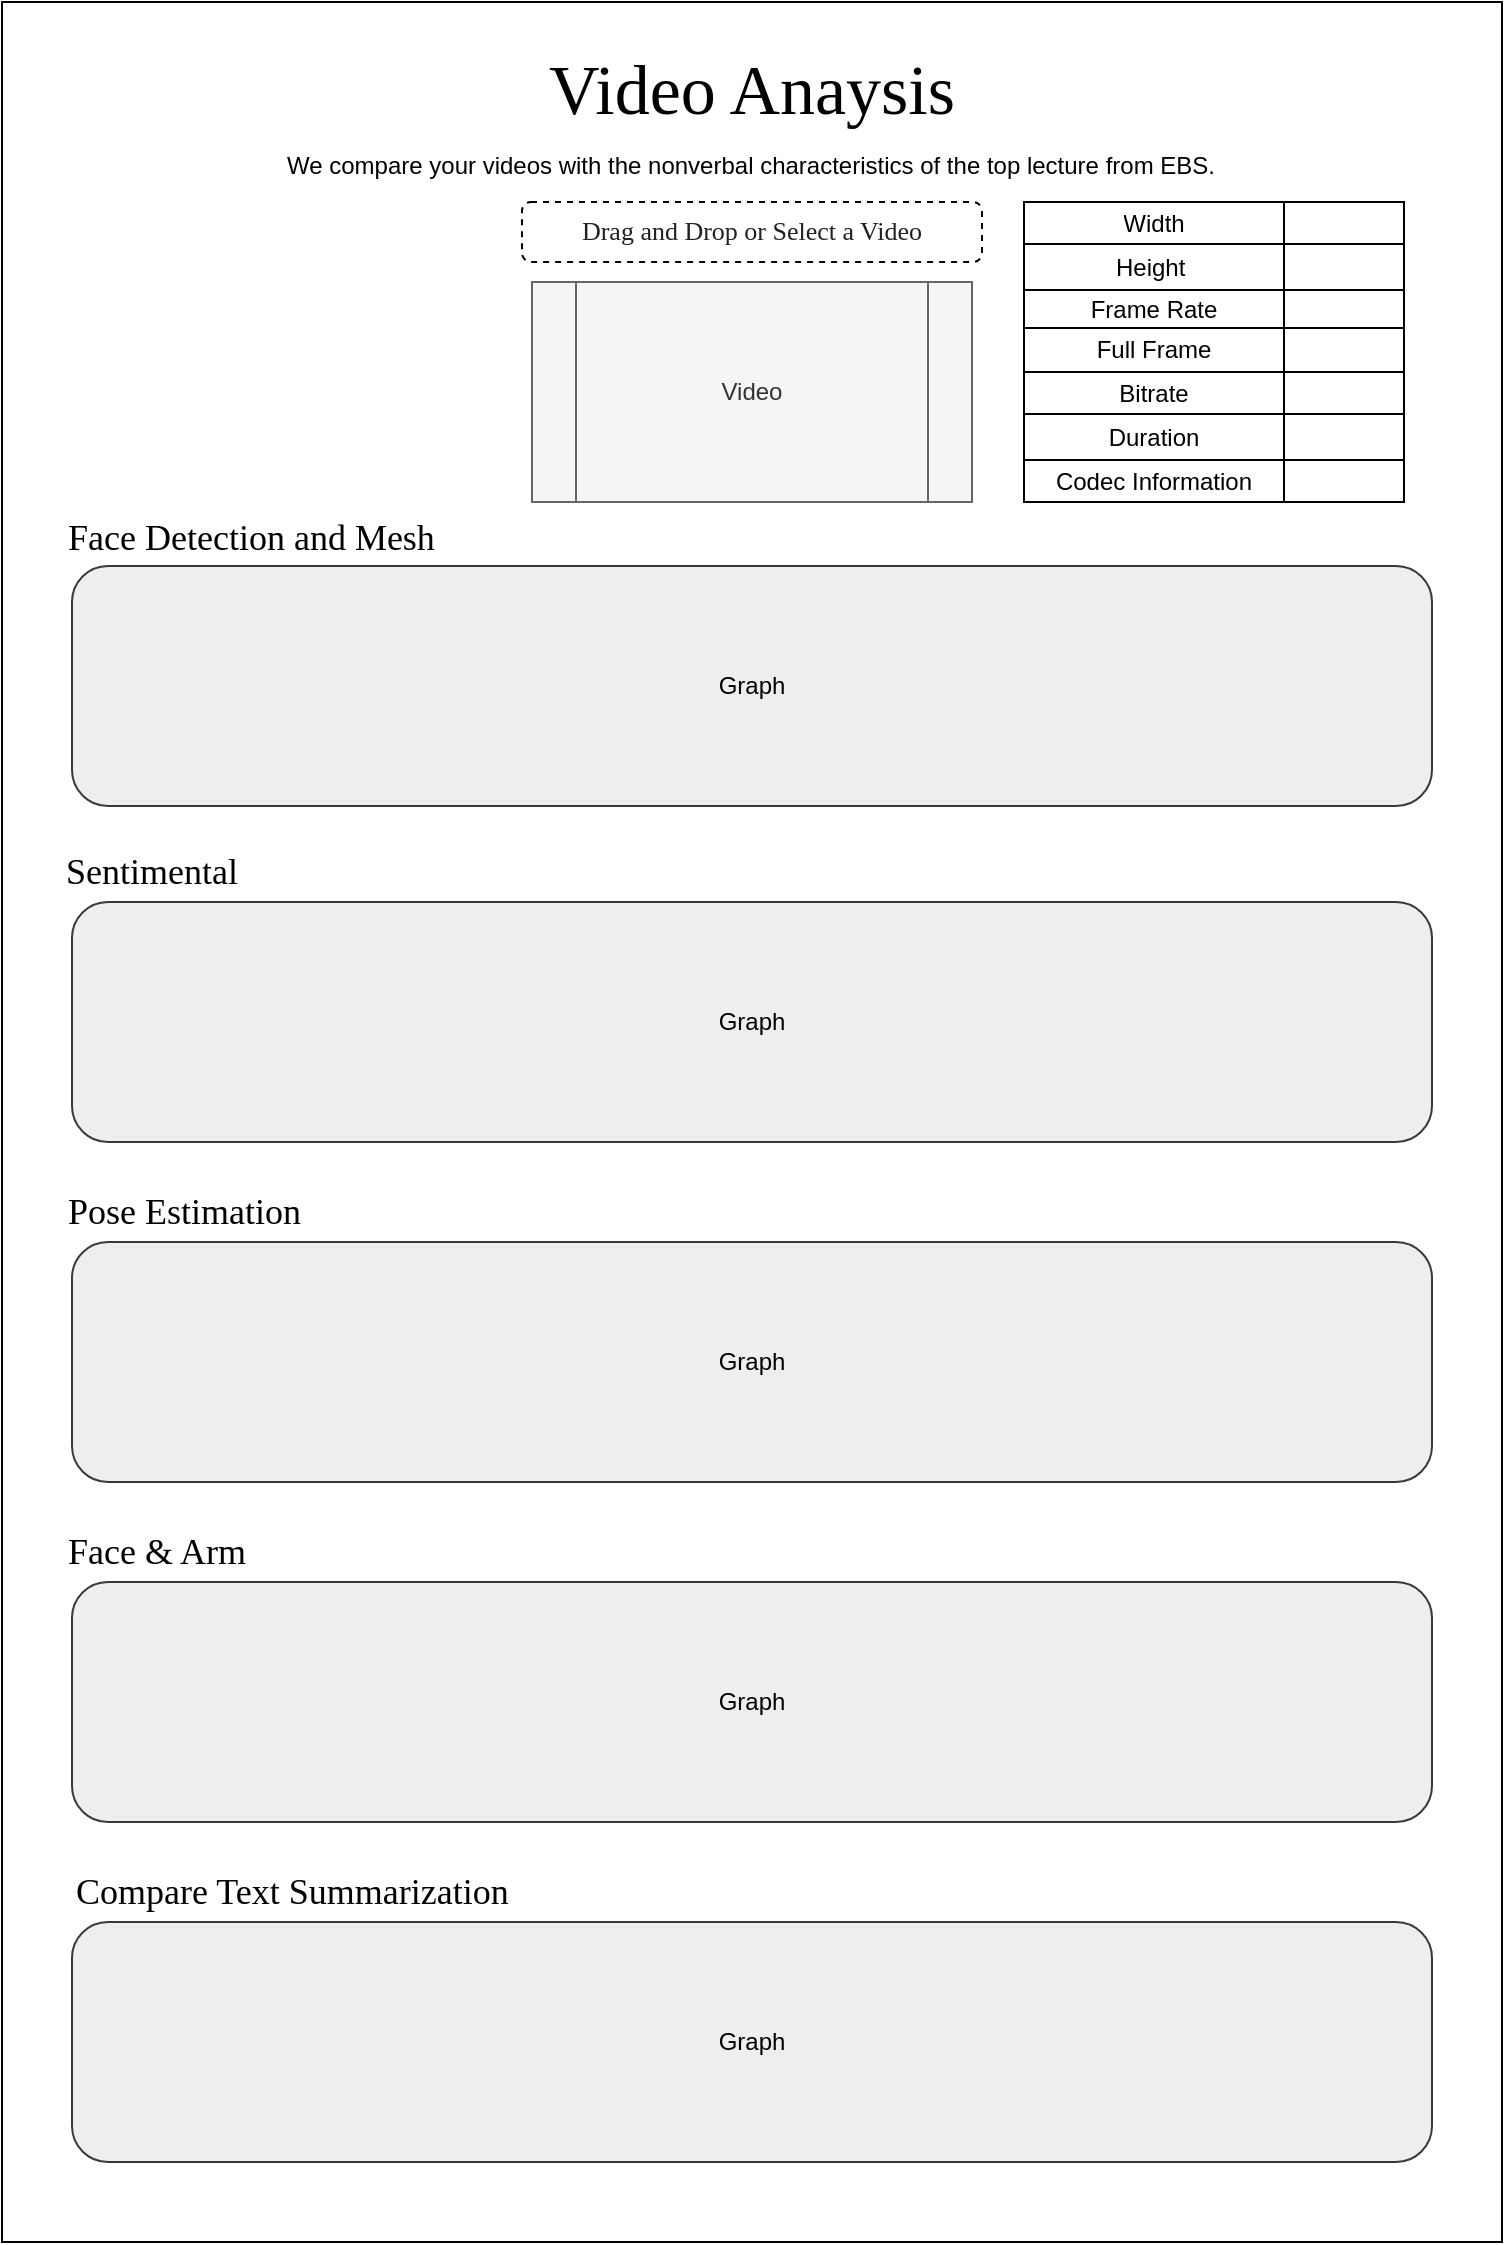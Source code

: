 <mxfile version="22.1.4" type="device">
  <diagram name="페이지-1" id="W81MjS3JdOIW0sK6KqG9">
    <mxGraphModel dx="1369" dy="1294" grid="1" gridSize="10" guides="1" tooltips="1" connect="1" arrows="1" fold="1" page="1" pageScale="1" pageWidth="827" pageHeight="1169" math="0" shadow="0">
      <root>
        <mxCell id="0" />
        <mxCell id="1" parent="0" />
        <mxCell id="hTMQAZU4Wzq6zMqW2UKY-2" value="" style="rounded=0;whiteSpace=wrap;html=1;" parent="1" vertex="1">
          <mxGeometry x="39" y="30" width="750" height="1120" as="geometry" />
        </mxCell>
        <mxCell id="hTMQAZU4Wzq6zMqW2UKY-9" value="&lt;font face=&quot;Verdana&quot; style=&quot;font-size: 35px;&quot;&gt;Video Anaysis&lt;/font&gt;" style="text;html=1;strokeColor=none;fillColor=none;align=center;verticalAlign=middle;whiteSpace=wrap;rounded=0;" parent="1" vertex="1">
          <mxGeometry x="231" y="59" width="366" height="30" as="geometry" />
        </mxCell>
        <mxCell id="hTMQAZU4Wzq6zMqW2UKY-11" value="&lt;pre style=&quot;box-sizing: unset; line-height: 16.25px; padding: 0 var(--jp-code-padding); color: rgb(33, 33, 33); font-size: 13px; text-align: start;&quot;&gt;&lt;font face=&quot;Verdana&quot;&gt;Drag and Drop or Select a Video&lt;/font&gt;&lt;/pre&gt;" style="rounded=1;whiteSpace=wrap;html=1;dashed=1;" parent="1" vertex="1">
          <mxGeometry x="299" y="130" width="230" height="30" as="geometry" />
        </mxCell>
        <mxCell id="hTMQAZU4Wzq6zMqW2UKY-22" value="Video" style="shape=process;whiteSpace=wrap;html=1;backgroundOutline=1;fillColor=#f5f5f5;strokeColor=#666666;fontColor=#333333;" parent="1" vertex="1">
          <mxGeometry x="304" y="170" width="220" height="110" as="geometry" />
        </mxCell>
        <mxCell id="hTMQAZU4Wzq6zMqW2UKY-23" value="&lt;font face=&quot;Verdana&quot; style=&quot;font-size: 18px;&quot;&gt;Face Detection and Mesh&lt;/font&gt;" style="text;html=1;strokeColor=none;fillColor=none;align=left;verticalAlign=middle;whiteSpace=wrap;rounded=0;" parent="1" vertex="1">
          <mxGeometry x="70" y="283" width="366" height="30" as="geometry" />
        </mxCell>
        <mxCell id="hTMQAZU4Wzq6zMqW2UKY-24" value="&lt;font face=&quot;Verdana&quot; style=&quot;font-size: 18px;&quot;&gt;Sentimental&lt;/font&gt;" style="text;html=1;strokeColor=none;fillColor=none;align=left;verticalAlign=middle;whiteSpace=wrap;rounded=0;" parent="1" vertex="1">
          <mxGeometry x="69" y="450" width="366" height="30" as="geometry" />
        </mxCell>
        <mxCell id="hTMQAZU4Wzq6zMqW2UKY-25" value="&lt;font face=&quot;Verdana&quot;&gt;&lt;span style=&quot;font-size: 18px;&quot;&gt;Pose Estimation&lt;/span&gt;&lt;/font&gt;" style="text;html=1;strokeColor=none;fillColor=none;align=left;verticalAlign=middle;whiteSpace=wrap;rounded=0;" parent="1" vertex="1">
          <mxGeometry x="70" y="620" width="366" height="30" as="geometry" />
        </mxCell>
        <mxCell id="hTMQAZU4Wzq6zMqW2UKY-26" value="&lt;font face=&quot;Verdana&quot; style=&quot;font-size: 18px;&quot;&gt;Face &amp;amp; Arm&lt;/font&gt;" style="text;html=1;strokeColor=none;fillColor=none;align=left;verticalAlign=middle;whiteSpace=wrap;rounded=0;" parent="1" vertex="1">
          <mxGeometry x="70" y="790" width="366" height="30" as="geometry" />
        </mxCell>
        <mxCell id="hTMQAZU4Wzq6zMqW2UKY-27" value="Graph" style="rounded=1;whiteSpace=wrap;html=1;fillColor=#eeeeee;strokeColor=#36393d;" parent="1" vertex="1">
          <mxGeometry x="74" y="312" width="680" height="120" as="geometry" />
        </mxCell>
        <mxCell id="hTMQAZU4Wzq6zMqW2UKY-28" value="Graph" style="rounded=1;whiteSpace=wrap;html=1;fillColor=#eeeeee;strokeColor=#36393d;" parent="1" vertex="1">
          <mxGeometry x="74" y="480" width="680" height="120" as="geometry" />
        </mxCell>
        <mxCell id="hTMQAZU4Wzq6zMqW2UKY-29" value="Graph" style="rounded=1;whiteSpace=wrap;html=1;fillColor=#eeeeee;strokeColor=#36393d;" parent="1" vertex="1">
          <mxGeometry x="74" y="650" width="680" height="120" as="geometry" />
        </mxCell>
        <mxCell id="hTMQAZU4Wzq6zMqW2UKY-30" value="Graph" style="rounded=1;whiteSpace=wrap;html=1;fillColor=#eeeeee;strokeColor=#36393d;" parent="1" vertex="1">
          <mxGeometry x="74.0" y="820" width="680" height="120" as="geometry" />
        </mxCell>
        <mxCell id="hTMQAZU4Wzq6zMqW2UKY-41" value="We compare your videos with the nonverbal characteristics of the top lecture from EBS." style="text;html=1;strokeColor=none;fillColor=none;align=center;verticalAlign=middle;whiteSpace=wrap;rounded=0;" parent="1" vertex="1">
          <mxGeometry x="136" y="97" width="555" height="30" as="geometry" />
        </mxCell>
        <mxCell id="QDtZ6Q7ibib3V8YT7qeu-17" value="" style="shape=table;startSize=0;container=1;collapsible=0;childLayout=tableLayout;" parent="1" vertex="1">
          <mxGeometry x="550" y="130" width="190" height="150" as="geometry" />
        </mxCell>
        <mxCell id="QDtZ6Q7ibib3V8YT7qeu-18" value="" style="shape=tableRow;horizontal=0;startSize=0;swimlaneHead=0;swimlaneBody=0;strokeColor=inherit;top=0;left=0;bottom=0;right=0;collapsible=0;dropTarget=0;fillColor=none;points=[[0,0.5],[1,0.5]];portConstraint=eastwest;" parent="QDtZ6Q7ibib3V8YT7qeu-17" vertex="1">
          <mxGeometry width="190" height="21" as="geometry" />
        </mxCell>
        <mxCell id="QDtZ6Q7ibib3V8YT7qeu-19" value="Width" style="shape=partialRectangle;html=1;whiteSpace=wrap;connectable=0;strokeColor=inherit;overflow=hidden;fillColor=none;top=0;left=0;bottom=0;right=0;pointerEvents=1;" parent="QDtZ6Q7ibib3V8YT7qeu-18" vertex="1">
          <mxGeometry width="130" height="21" as="geometry">
            <mxRectangle width="130" height="21" as="alternateBounds" />
          </mxGeometry>
        </mxCell>
        <mxCell id="QDtZ6Q7ibib3V8YT7qeu-20" value="" style="shape=partialRectangle;html=1;whiteSpace=wrap;connectable=0;strokeColor=inherit;overflow=hidden;fillColor=none;top=0;left=0;bottom=0;right=0;pointerEvents=1;" parent="QDtZ6Q7ibib3V8YT7qeu-18" vertex="1">
          <mxGeometry x="130" width="60" height="21" as="geometry">
            <mxRectangle width="60" height="21" as="alternateBounds" />
          </mxGeometry>
        </mxCell>
        <mxCell id="QDtZ6Q7ibib3V8YT7qeu-21" value="" style="shape=tableRow;horizontal=0;startSize=0;swimlaneHead=0;swimlaneBody=0;strokeColor=inherit;top=0;left=0;bottom=0;right=0;collapsible=0;dropTarget=0;fillColor=none;points=[[0,0.5],[1,0.5]];portConstraint=eastwest;" parent="QDtZ6Q7ibib3V8YT7qeu-17" vertex="1">
          <mxGeometry y="21" width="190" height="23" as="geometry" />
        </mxCell>
        <mxCell id="QDtZ6Q7ibib3V8YT7qeu-22" value="Height&amp;nbsp;" style="shape=partialRectangle;html=1;whiteSpace=wrap;connectable=0;strokeColor=inherit;overflow=hidden;fillColor=none;top=0;left=0;bottom=0;right=0;pointerEvents=1;" parent="QDtZ6Q7ibib3V8YT7qeu-21" vertex="1">
          <mxGeometry width="130" height="23" as="geometry">
            <mxRectangle width="130" height="23" as="alternateBounds" />
          </mxGeometry>
        </mxCell>
        <mxCell id="QDtZ6Q7ibib3V8YT7qeu-23" value="" style="shape=partialRectangle;html=1;whiteSpace=wrap;connectable=0;strokeColor=inherit;overflow=hidden;fillColor=none;top=0;left=0;bottom=0;right=0;pointerEvents=1;" parent="QDtZ6Q7ibib3V8YT7qeu-21" vertex="1">
          <mxGeometry x="130" width="60" height="23" as="geometry">
            <mxRectangle width="60" height="23" as="alternateBounds" />
          </mxGeometry>
        </mxCell>
        <mxCell id="QDtZ6Q7ibib3V8YT7qeu-24" value="" style="shape=tableRow;horizontal=0;startSize=0;swimlaneHead=0;swimlaneBody=0;strokeColor=inherit;top=0;left=0;bottom=0;right=0;collapsible=0;dropTarget=0;fillColor=none;points=[[0,0.5],[1,0.5]];portConstraint=eastwest;" parent="QDtZ6Q7ibib3V8YT7qeu-17" vertex="1">
          <mxGeometry y="44" width="190" height="19" as="geometry" />
        </mxCell>
        <mxCell id="QDtZ6Q7ibib3V8YT7qeu-25" value="Frame Rate" style="shape=partialRectangle;html=1;whiteSpace=wrap;connectable=0;strokeColor=inherit;overflow=hidden;fillColor=none;top=0;left=0;bottom=0;right=0;pointerEvents=1;" parent="QDtZ6Q7ibib3V8YT7qeu-24" vertex="1">
          <mxGeometry width="130" height="19" as="geometry">
            <mxRectangle width="130" height="19" as="alternateBounds" />
          </mxGeometry>
        </mxCell>
        <mxCell id="QDtZ6Q7ibib3V8YT7qeu-26" value="" style="shape=partialRectangle;html=1;whiteSpace=wrap;connectable=0;strokeColor=inherit;overflow=hidden;fillColor=none;top=0;left=0;bottom=0;right=0;pointerEvents=1;" parent="QDtZ6Q7ibib3V8YT7qeu-24" vertex="1">
          <mxGeometry x="130" width="60" height="19" as="geometry">
            <mxRectangle width="60" height="19" as="alternateBounds" />
          </mxGeometry>
        </mxCell>
        <mxCell id="QDtZ6Q7ibib3V8YT7qeu-27" value="" style="shape=tableRow;horizontal=0;startSize=0;swimlaneHead=0;swimlaneBody=0;strokeColor=inherit;top=0;left=0;bottom=0;right=0;collapsible=0;dropTarget=0;fillColor=none;points=[[0,0.5],[1,0.5]];portConstraint=eastwest;" parent="QDtZ6Q7ibib3V8YT7qeu-17" vertex="1">
          <mxGeometry y="63" width="190" height="22" as="geometry" />
        </mxCell>
        <mxCell id="QDtZ6Q7ibib3V8YT7qeu-28" value="Full Frame" style="shape=partialRectangle;html=1;whiteSpace=wrap;connectable=0;strokeColor=inherit;overflow=hidden;fillColor=none;top=0;left=0;bottom=0;right=0;pointerEvents=1;" parent="QDtZ6Q7ibib3V8YT7qeu-27" vertex="1">
          <mxGeometry width="130" height="22" as="geometry">
            <mxRectangle width="130" height="22" as="alternateBounds" />
          </mxGeometry>
        </mxCell>
        <mxCell id="QDtZ6Q7ibib3V8YT7qeu-29" value="" style="shape=partialRectangle;html=1;whiteSpace=wrap;connectable=0;strokeColor=inherit;overflow=hidden;fillColor=none;top=0;left=0;bottom=0;right=0;pointerEvents=1;" parent="QDtZ6Q7ibib3V8YT7qeu-27" vertex="1">
          <mxGeometry x="130" width="60" height="22" as="geometry">
            <mxRectangle width="60" height="22" as="alternateBounds" />
          </mxGeometry>
        </mxCell>
        <mxCell id="QDtZ6Q7ibib3V8YT7qeu-30" value="" style="shape=tableRow;horizontal=0;startSize=0;swimlaneHead=0;swimlaneBody=0;strokeColor=inherit;top=0;left=0;bottom=0;right=0;collapsible=0;dropTarget=0;fillColor=none;points=[[0,0.5],[1,0.5]];portConstraint=eastwest;" parent="QDtZ6Q7ibib3V8YT7qeu-17" vertex="1">
          <mxGeometry y="85" width="190" height="21" as="geometry" />
        </mxCell>
        <mxCell id="QDtZ6Q7ibib3V8YT7qeu-31" value="Bitrate" style="shape=partialRectangle;html=1;whiteSpace=wrap;connectable=0;strokeColor=inherit;overflow=hidden;fillColor=none;top=0;left=0;bottom=0;right=0;pointerEvents=1;" parent="QDtZ6Q7ibib3V8YT7qeu-30" vertex="1">
          <mxGeometry width="130" height="21" as="geometry">
            <mxRectangle width="130" height="21" as="alternateBounds" />
          </mxGeometry>
        </mxCell>
        <mxCell id="QDtZ6Q7ibib3V8YT7qeu-32" value="" style="shape=partialRectangle;html=1;whiteSpace=wrap;connectable=0;strokeColor=inherit;overflow=hidden;fillColor=none;top=0;left=0;bottom=0;right=0;pointerEvents=1;" parent="QDtZ6Q7ibib3V8YT7qeu-30" vertex="1">
          <mxGeometry x="130" width="60" height="21" as="geometry">
            <mxRectangle width="60" height="21" as="alternateBounds" />
          </mxGeometry>
        </mxCell>
        <mxCell id="QDtZ6Q7ibib3V8YT7qeu-33" value="" style="shape=tableRow;horizontal=0;startSize=0;swimlaneHead=0;swimlaneBody=0;strokeColor=inherit;top=0;left=0;bottom=0;right=0;collapsible=0;dropTarget=0;fillColor=none;points=[[0,0.5],[1,0.5]];portConstraint=eastwest;" parent="QDtZ6Q7ibib3V8YT7qeu-17" vertex="1">
          <mxGeometry y="106" width="190" height="23" as="geometry" />
        </mxCell>
        <mxCell id="QDtZ6Q7ibib3V8YT7qeu-34" value="Duration" style="shape=partialRectangle;html=1;whiteSpace=wrap;connectable=0;strokeColor=inherit;overflow=hidden;fillColor=none;top=0;left=0;bottom=0;right=0;pointerEvents=1;" parent="QDtZ6Q7ibib3V8YT7qeu-33" vertex="1">
          <mxGeometry width="130" height="23" as="geometry">
            <mxRectangle width="130" height="23" as="alternateBounds" />
          </mxGeometry>
        </mxCell>
        <mxCell id="QDtZ6Q7ibib3V8YT7qeu-35" value="" style="shape=partialRectangle;html=1;whiteSpace=wrap;connectable=0;strokeColor=inherit;overflow=hidden;fillColor=none;top=0;left=0;bottom=0;right=0;pointerEvents=1;" parent="QDtZ6Q7ibib3V8YT7qeu-33" vertex="1">
          <mxGeometry x="130" width="60" height="23" as="geometry">
            <mxRectangle width="60" height="23" as="alternateBounds" />
          </mxGeometry>
        </mxCell>
        <mxCell id="QDtZ6Q7ibib3V8YT7qeu-36" value="" style="shape=tableRow;horizontal=0;startSize=0;swimlaneHead=0;swimlaneBody=0;strokeColor=inherit;top=0;left=0;bottom=0;right=0;collapsible=0;dropTarget=0;fillColor=none;points=[[0,0.5],[1,0.5]];portConstraint=eastwest;" parent="QDtZ6Q7ibib3V8YT7qeu-17" vertex="1">
          <mxGeometry y="129" width="190" height="21" as="geometry" />
        </mxCell>
        <mxCell id="QDtZ6Q7ibib3V8YT7qeu-37" value="Codec Information" style="shape=partialRectangle;html=1;whiteSpace=wrap;connectable=0;strokeColor=inherit;overflow=hidden;fillColor=none;top=0;left=0;bottom=0;right=0;pointerEvents=1;" parent="QDtZ6Q7ibib3V8YT7qeu-36" vertex="1">
          <mxGeometry width="130" height="21" as="geometry">
            <mxRectangle width="130" height="21" as="alternateBounds" />
          </mxGeometry>
        </mxCell>
        <mxCell id="QDtZ6Q7ibib3V8YT7qeu-38" value="" style="shape=partialRectangle;html=1;whiteSpace=wrap;connectable=0;strokeColor=inherit;overflow=hidden;fillColor=none;top=0;left=0;bottom=0;right=0;pointerEvents=1;" parent="QDtZ6Q7ibib3V8YT7qeu-36" vertex="1">
          <mxGeometry x="130" width="60" height="21" as="geometry">
            <mxRectangle width="60" height="21" as="alternateBounds" />
          </mxGeometry>
        </mxCell>
        <mxCell id="TBHrxl--cxwJmDOz6LFg-1" value="&lt;font face=&quot;Verdana&quot; style=&quot;font-size: 18px;&quot;&gt;Compare Text Summarization&lt;/font&gt;" style="text;html=1;strokeColor=none;fillColor=none;align=left;verticalAlign=middle;whiteSpace=wrap;rounded=0;" vertex="1" parent="1">
          <mxGeometry x="74" y="960" width="366" height="30" as="geometry" />
        </mxCell>
        <mxCell id="TBHrxl--cxwJmDOz6LFg-2" value="Graph" style="rounded=1;whiteSpace=wrap;html=1;fillColor=#eeeeee;strokeColor=#36393d;" vertex="1" parent="1">
          <mxGeometry x="74.0" y="990" width="680" height="120" as="geometry" />
        </mxCell>
      </root>
    </mxGraphModel>
  </diagram>
</mxfile>
